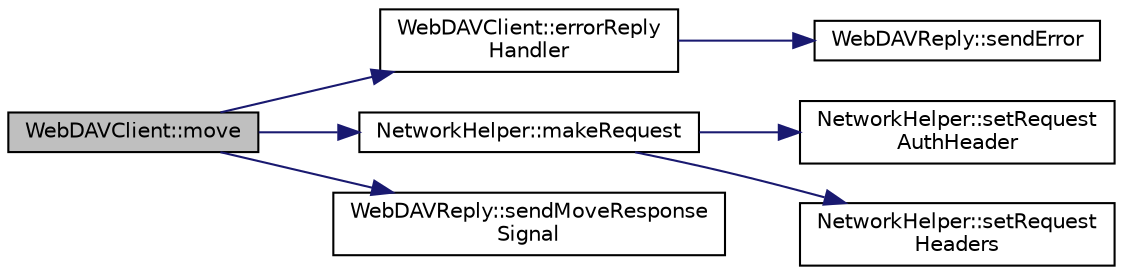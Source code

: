 digraph "WebDAVClient::move"
{
 // INTERACTIVE_SVG=YES
 // LATEX_PDF_SIZE
  edge [fontname="Helvetica",fontsize="10",labelfontname="Helvetica",labelfontsize="10"];
  node [fontname="Helvetica",fontsize="10",shape=record];
  rankdir="LR";
  Node90 [label="WebDAVClient::move",height=0.2,width=0.4,color="black", fillcolor="grey75", style="filled", fontcolor="black",tooltip=" "];
  Node90 -> Node91 [color="midnightblue",fontsize="10",style="solid",fontname="Helvetica"];
  Node91 [label="WebDAVClient::errorReply\lHandler",height=0.2,width=0.4,color="black", fillcolor="white", style="filled",URL="$class_web_d_a_v_client.html#a7c55b87f2da54a454ccd736033586ae4",tooltip=" "];
  Node91 -> Node92 [color="midnightblue",fontsize="10",style="solid",fontname="Helvetica"];
  Node92 [label="WebDAVReply::sendError",height=0.2,width=0.4,color="black", fillcolor="white", style="filled",URL="$class_web_d_a_v_reply.html#af2e9887105f9555aeb6d74ca45995d7a",tooltip=" "];
  Node90 -> Node93 [color="midnightblue",fontsize="10",style="solid",fontname="Helvetica"];
  Node93 [label="NetworkHelper::makeRequest",height=0.2,width=0.4,color="black", fillcolor="white", style="filled",URL="$class_network_helper.html#ae02921e158bb6478658d3326dd73ad0a",tooltip=" "];
  Node93 -> Node94 [color="midnightblue",fontsize="10",style="solid",fontname="Helvetica"];
  Node94 [label="NetworkHelper::setRequest\lAuthHeader",height=0.2,width=0.4,color="black", fillcolor="white", style="filled",URL="$class_network_helper.html#a399431d07f53fe9d51de9cc8feb82870",tooltip=" "];
  Node93 -> Node95 [color="midnightblue",fontsize="10",style="solid",fontname="Helvetica"];
  Node95 [label="NetworkHelper::setRequest\lHeaders",height=0.2,width=0.4,color="black", fillcolor="white", style="filled",URL="$class_network_helper.html#acd2024e4fdc4c63c6b3d159f834a5b7d",tooltip=" "];
  Node90 -> Node96 [color="midnightblue",fontsize="10",style="solid",fontname="Helvetica"];
  Node96 [label="WebDAVReply::sendMoveResponse\lSignal",height=0.2,width=0.4,color="black", fillcolor="white", style="filled",URL="$class_web_d_a_v_reply.html#ab3f043444cbb316f467cb1cc6d81a039",tooltip=" "];
}
